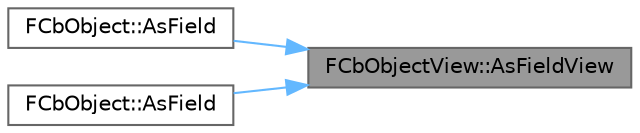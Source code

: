 digraph "FCbObjectView::AsFieldView"
{
 // INTERACTIVE_SVG=YES
 // LATEX_PDF_SIZE
  bgcolor="transparent";
  edge [fontname=Helvetica,fontsize=10,labelfontname=Helvetica,labelfontsize=10];
  node [fontname=Helvetica,fontsize=10,shape=box,height=0.2,width=0.4];
  rankdir="RL";
  Node1 [id="Node000001",label="FCbObjectView::AsFieldView",height=0.2,width=0.4,color="gray40", fillcolor="grey60", style="filled", fontcolor="black",tooltip="Access the object as an object field."];
  Node1 -> Node2 [id="edge1_Node000001_Node000002",dir="back",color="steelblue1",style="solid",tooltip=" "];
  Node2 [id="Node000002",label="FCbObject::AsField",height=0.2,width=0.4,color="grey40", fillcolor="white", style="filled",URL="$d8/d23/classFCbObject.html#a8a7dfd21790350dc1184627b34e99c48",tooltip=" "];
  Node1 -> Node3 [id="edge2_Node000001_Node000003",dir="back",color="steelblue1",style="solid",tooltip=" "];
  Node3 [id="Node000003",label="FCbObject::AsField",height=0.2,width=0.4,color="grey40", fillcolor="white", style="filled",URL="$d8/d23/classFCbObject.html#aed4719e5227b99de267d81c9e5307c89",tooltip="Access the object as an object field."];
}

